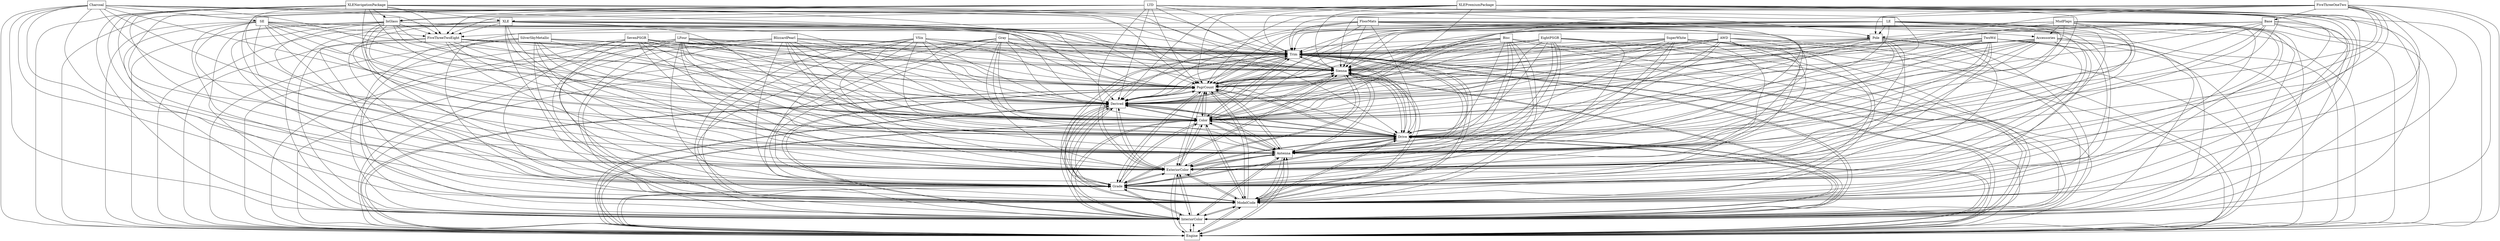 digraph{
graph [rankdir=TB];
node [shape=box];
edge [arrowhead=normal];
0[label="LFour",]
1[label="EightPSGR",]
2[label="Charcoal",]
3[label="Base",]
4[label="MudFlaps",]
5[label="Trim",]
6[label="Sienna",]
7[label="XLEPremiumPackage",]
8[label="XLENavigationPackage",]
9[label="Engine",]
10[label="SilverSkyMetallic",]
11[label="InteriorColor",]
12[label="ModelCode",]
13[label="AWD",]
14[label="FloorMats",]
15[label="Grade",]
16[label="LTD",]
17[label="FiveThreeTwoEight",]
18[label="ExteriorColor",]
19[label="XLE",]
20[label="Antenna",]
21[label="SE",]
22[label="Drive",]
23[label="SevenPSGR",]
24[label="Bisc",]
25[label="Gray",]
26[label="BlizzardPearl",]
27[label="Color",]
28[label="Pole",]
29[label="Accessories",]
30[label="VSix",]
31[label="InGlass",]
32[label="Derived",]
33[label="SuperWhite",]
34[label="PsgrCount",]
35[label="LE",]
36[label="FiveThreeOneTwo",]
37[label="TwoWd",]
0->5[label="",]
0->6[label="",]
0->9[label="",]
0->11[label="",]
0->12[label="",]
0->15[label="",]
0->18[label="",]
0->20[label="",]
0->22[label="",]
0->27[label="",]
0->32[label="",]
0->34[label="",]
1->5[label="",]
1->6[label="",]
1->9[label="",]
1->11[label="",]
1->12[label="",]
1->15[label="",]
1->18[label="",]
1->20[label="",]
1->22[label="",]
1->27[label="",]
1->32[label="",]
1->34[label="",]
2->5[label="",]
2->6[label="",]
2->9[label="",]
2->11[label="",]
2->12[label="",]
2->15[label="",]
2->17[label="",]
2->18[label="",]
2->20[label="",]
2->21[label="",]
2->22[label="",]
2->27[label="",]
2->28[label="",]
2->32[label="",]
2->34[label="",]
3->5[label="",]
3->6[label="",]
3->9[label="",]
3->11[label="",]
3->12[label="",]
3->15[label="",]
3->18[label="",]
3->20[label="",]
3->22[label="",]
3->27[label="",]
3->28[label="",]
3->32[label="",]
3->34[label="",]
4->5[label="",]
4->6[label="",]
4->9[label="",]
4->11[label="",]
4->12[label="",]
4->15[label="",]
4->18[label="",]
4->20[label="",]
4->22[label="",]
4->27[label="",]
4->29[label="",]
4->32[label="",]
4->34[label="",]
5->6[label="",]
5->9[label="",]
5->11[label="",]
5->12[label="",]
5->15[label="",]
5->18[label="",]
5->20[label="",]
5->22[label="",]
5->27[label="",]
5->32[label="",]
5->34[label="",]
6->5[label="",]
6->9[label="",]
6->11[label="",]
6->12[label="",]
6->15[label="",]
6->18[label="",]
6->20[label="",]
6->22[label="",]
6->27[label="",]
6->32[label="",]
6->34[label="",]
7->5[label="",]
7->6[label="",]
7->9[label="",]
7->11[label="",]
7->12[label="",]
7->15[label="",]
7->17[label="",]
7->18[label="",]
7->19[label="",]
7->20[label="",]
7->22[label="",]
7->27[label="",]
7->31[label="",]
7->32[label="",]
7->34[label="",]
8->5[label="",]
8->6[label="",]
8->9[label="",]
8->11[label="",]
8->12[label="",]
8->15[label="",]
8->17[label="",]
8->18[label="",]
8->19[label="",]
8->20[label="",]
8->22[label="",]
8->27[label="",]
8->31[label="",]
8->32[label="",]
8->34[label="",]
9->5[label="",]
9->6[label="",]
9->11[label="",]
9->12[label="",]
9->15[label="",]
9->18[label="",]
9->20[label="",]
9->22[label="",]
9->27[label="",]
9->32[label="",]
9->34[label="",]
10->5[label="",]
10->6[label="",]
10->9[label="",]
10->11[label="",]
10->12[label="",]
10->15[label="",]
10->18[label="",]
10->20[label="",]
10->22[label="",]
10->27[label="",]
10->32[label="",]
10->34[label="",]
11->5[label="",]
11->6[label="",]
11->9[label="",]
11->12[label="",]
11->15[label="",]
11->18[label="",]
11->20[label="",]
11->22[label="",]
11->27[label="",]
11->32[label="",]
11->34[label="",]
12->5[label="",]
12->6[label="",]
12->9[label="",]
12->11[label="",]
12->15[label="",]
12->18[label="",]
12->20[label="",]
12->22[label="",]
12->27[label="",]
12->32[label="",]
12->34[label="",]
13->5[label="",]
13->6[label="",]
13->9[label="",]
13->11[label="",]
13->12[label="",]
13->15[label="",]
13->18[label="",]
13->20[label="",]
13->22[label="",]
13->27[label="",]
13->32[label="",]
13->34[label="",]
14->5[label="",]
14->6[label="",]
14->9[label="",]
14->11[label="",]
14->12[label="",]
14->15[label="",]
14->18[label="",]
14->20[label="",]
14->22[label="",]
14->27[label="",]
14->29[label="",]
14->32[label="",]
14->34[label="",]
15->5[label="",]
15->6[label="",]
15->9[label="",]
15->11[label="",]
15->12[label="",]
15->18[label="",]
15->20[label="",]
15->22[label="",]
15->27[label="",]
15->32[label="",]
15->34[label="",]
16->5[label="",]
16->6[label="",]
16->9[label="",]
16->11[label="",]
16->12[label="",]
16->15[label="",]
16->17[label="",]
16->18[label="",]
16->20[label="",]
16->22[label="",]
16->27[label="",]
16->31[label="",]
16->32[label="",]
16->34[label="",]
17->5[label="",]
17->6[label="",]
17->9[label="",]
17->11[label="",]
17->12[label="",]
17->15[label="",]
17->18[label="",]
17->20[label="",]
17->22[label="",]
17->27[label="",]
17->32[label="",]
17->34[label="",]
18->5[label="",]
18->6[label="",]
18->9[label="",]
18->11[label="",]
18->12[label="",]
18->15[label="",]
18->20[label="",]
18->22[label="",]
18->27[label="",]
18->32[label="",]
18->34[label="",]
19->5[label="",]
19->6[label="",]
19->9[label="",]
19->11[label="",]
19->12[label="",]
19->15[label="",]
19->17[label="",]
19->18[label="",]
19->20[label="",]
19->22[label="",]
19->27[label="",]
19->32[label="",]
19->34[label="",]
20->5[label="",]
20->6[label="",]
20->9[label="",]
20->11[label="",]
20->12[label="",]
20->15[label="",]
20->18[label="",]
20->22[label="",]
20->27[label="",]
20->32[label="",]
20->34[label="",]
21->5[label="",]
21->6[label="",]
21->9[label="",]
21->11[label="",]
21->12[label="",]
21->15[label="",]
21->17[label="",]
21->18[label="",]
21->20[label="",]
21->22[label="",]
21->27[label="",]
21->28[label="",]
21->32[label="",]
21->34[label="",]
22->5[label="",]
22->6[label="",]
22->9[label="",]
22->11[label="",]
22->12[label="",]
22->15[label="",]
22->18[label="",]
22->20[label="",]
22->27[label="",]
22->32[label="",]
22->34[label="",]
23->5[label="",]
23->6[label="",]
23->9[label="",]
23->11[label="",]
23->12[label="",]
23->15[label="",]
23->18[label="",]
23->20[label="",]
23->22[label="",]
23->27[label="",]
23->32[label="",]
23->34[label="",]
24->5[label="",]
24->6[label="",]
24->9[label="",]
24->11[label="",]
24->12[label="",]
24->15[label="",]
24->18[label="",]
24->20[label="",]
24->22[label="",]
24->27[label="",]
24->32[label="",]
24->34[label="",]
25->5[label="",]
25->6[label="",]
25->9[label="",]
25->11[label="",]
25->12[label="",]
25->15[label="",]
25->18[label="",]
25->20[label="",]
25->22[label="",]
25->27[label="",]
25->32[label="",]
25->34[label="",]
26->5[label="",]
26->6[label="",]
26->9[label="",]
26->11[label="",]
26->12[label="",]
26->15[label="",]
26->18[label="",]
26->20[label="",]
26->22[label="",]
26->27[label="",]
26->32[label="",]
26->34[label="",]
27->5[label="",]
27->6[label="",]
27->9[label="",]
27->11[label="",]
27->12[label="",]
27->15[label="",]
27->18[label="",]
27->20[label="",]
27->22[label="",]
27->32[label="",]
27->34[label="",]
28->5[label="",]
28->6[label="",]
28->9[label="",]
28->11[label="",]
28->12[label="",]
28->15[label="",]
28->18[label="",]
28->20[label="",]
28->22[label="",]
28->27[label="",]
28->32[label="",]
28->34[label="",]
29->5[label="",]
29->6[label="",]
29->9[label="",]
29->11[label="",]
29->12[label="",]
29->15[label="",]
29->18[label="",]
29->20[label="",]
29->22[label="",]
29->27[label="",]
29->32[label="",]
29->34[label="",]
30->5[label="",]
30->6[label="",]
30->9[label="",]
30->11[label="",]
30->12[label="",]
30->15[label="",]
30->18[label="",]
30->20[label="",]
30->22[label="",]
30->27[label="",]
30->32[label="",]
30->34[label="",]
31->5[label="",]
31->6[label="",]
31->9[label="",]
31->11[label="",]
31->12[label="",]
31->15[label="",]
31->17[label="",]
31->18[label="",]
31->20[label="",]
31->22[label="",]
31->27[label="",]
31->32[label="",]
31->34[label="",]
32->5[label="",]
32->6[label="",]
32->9[label="",]
32->11[label="",]
32->12[label="",]
32->15[label="",]
32->18[label="",]
32->20[label="",]
32->22[label="",]
32->27[label="",]
32->34[label="",]
33->5[label="",]
33->6[label="",]
33->9[label="",]
33->11[label="",]
33->12[label="",]
33->15[label="",]
33->18[label="",]
33->20[label="",]
33->22[label="",]
33->27[label="",]
33->32[label="",]
33->34[label="",]
34->5[label="",]
34->6[label="",]
34->9[label="",]
34->11[label="",]
34->12[label="",]
34->15[label="",]
34->18[label="",]
34->20[label="",]
34->22[label="",]
34->27[label="",]
34->32[label="",]
35->5[label="",]
35->6[label="",]
35->9[label="",]
35->11[label="",]
35->12[label="",]
35->15[label="",]
35->17[label="",]
35->18[label="",]
35->20[label="",]
35->22[label="",]
35->27[label="",]
35->28[label="",]
35->32[label="",]
35->34[label="",]
36->3[label="",]
36->5[label="",]
36->6[label="",]
36->9[label="",]
36->11[label="",]
36->12[label="",]
36->15[label="",]
36->18[label="",]
36->20[label="",]
36->22[label="",]
36->27[label="",]
36->28[label="",]
36->32[label="",]
36->34[label="",]
37->5[label="",]
37->6[label="",]
37->9[label="",]
37->11[label="",]
37->12[label="",]
37->15[label="",]
37->18[label="",]
37->20[label="",]
37->22[label="",]
37->27[label="",]
37->32[label="",]
37->34[label="",]
}
